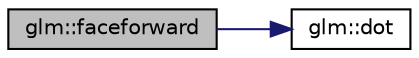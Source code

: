 digraph "glm::faceforward"
{
  edge [fontname="Helvetica",fontsize="10",labelfontname="Helvetica",labelfontsize="10"];
  node [fontname="Helvetica",fontsize="10",shape=record];
  rankdir="LR";
  Node1 [label="glm::faceforward",height=0.2,width=0.4,color="black", fillcolor="grey75", style="filled", fontcolor="black"];
  Node1 -> Node2 [color="midnightblue",fontsize="10",style="solid"];
  Node2 [label="glm::dot",height=0.2,width=0.4,color="black", fillcolor="white", style="filled",URL="$group__core__func__geometric.html#ga05244a4e222740e5e38abe91fc51df79"];
}
